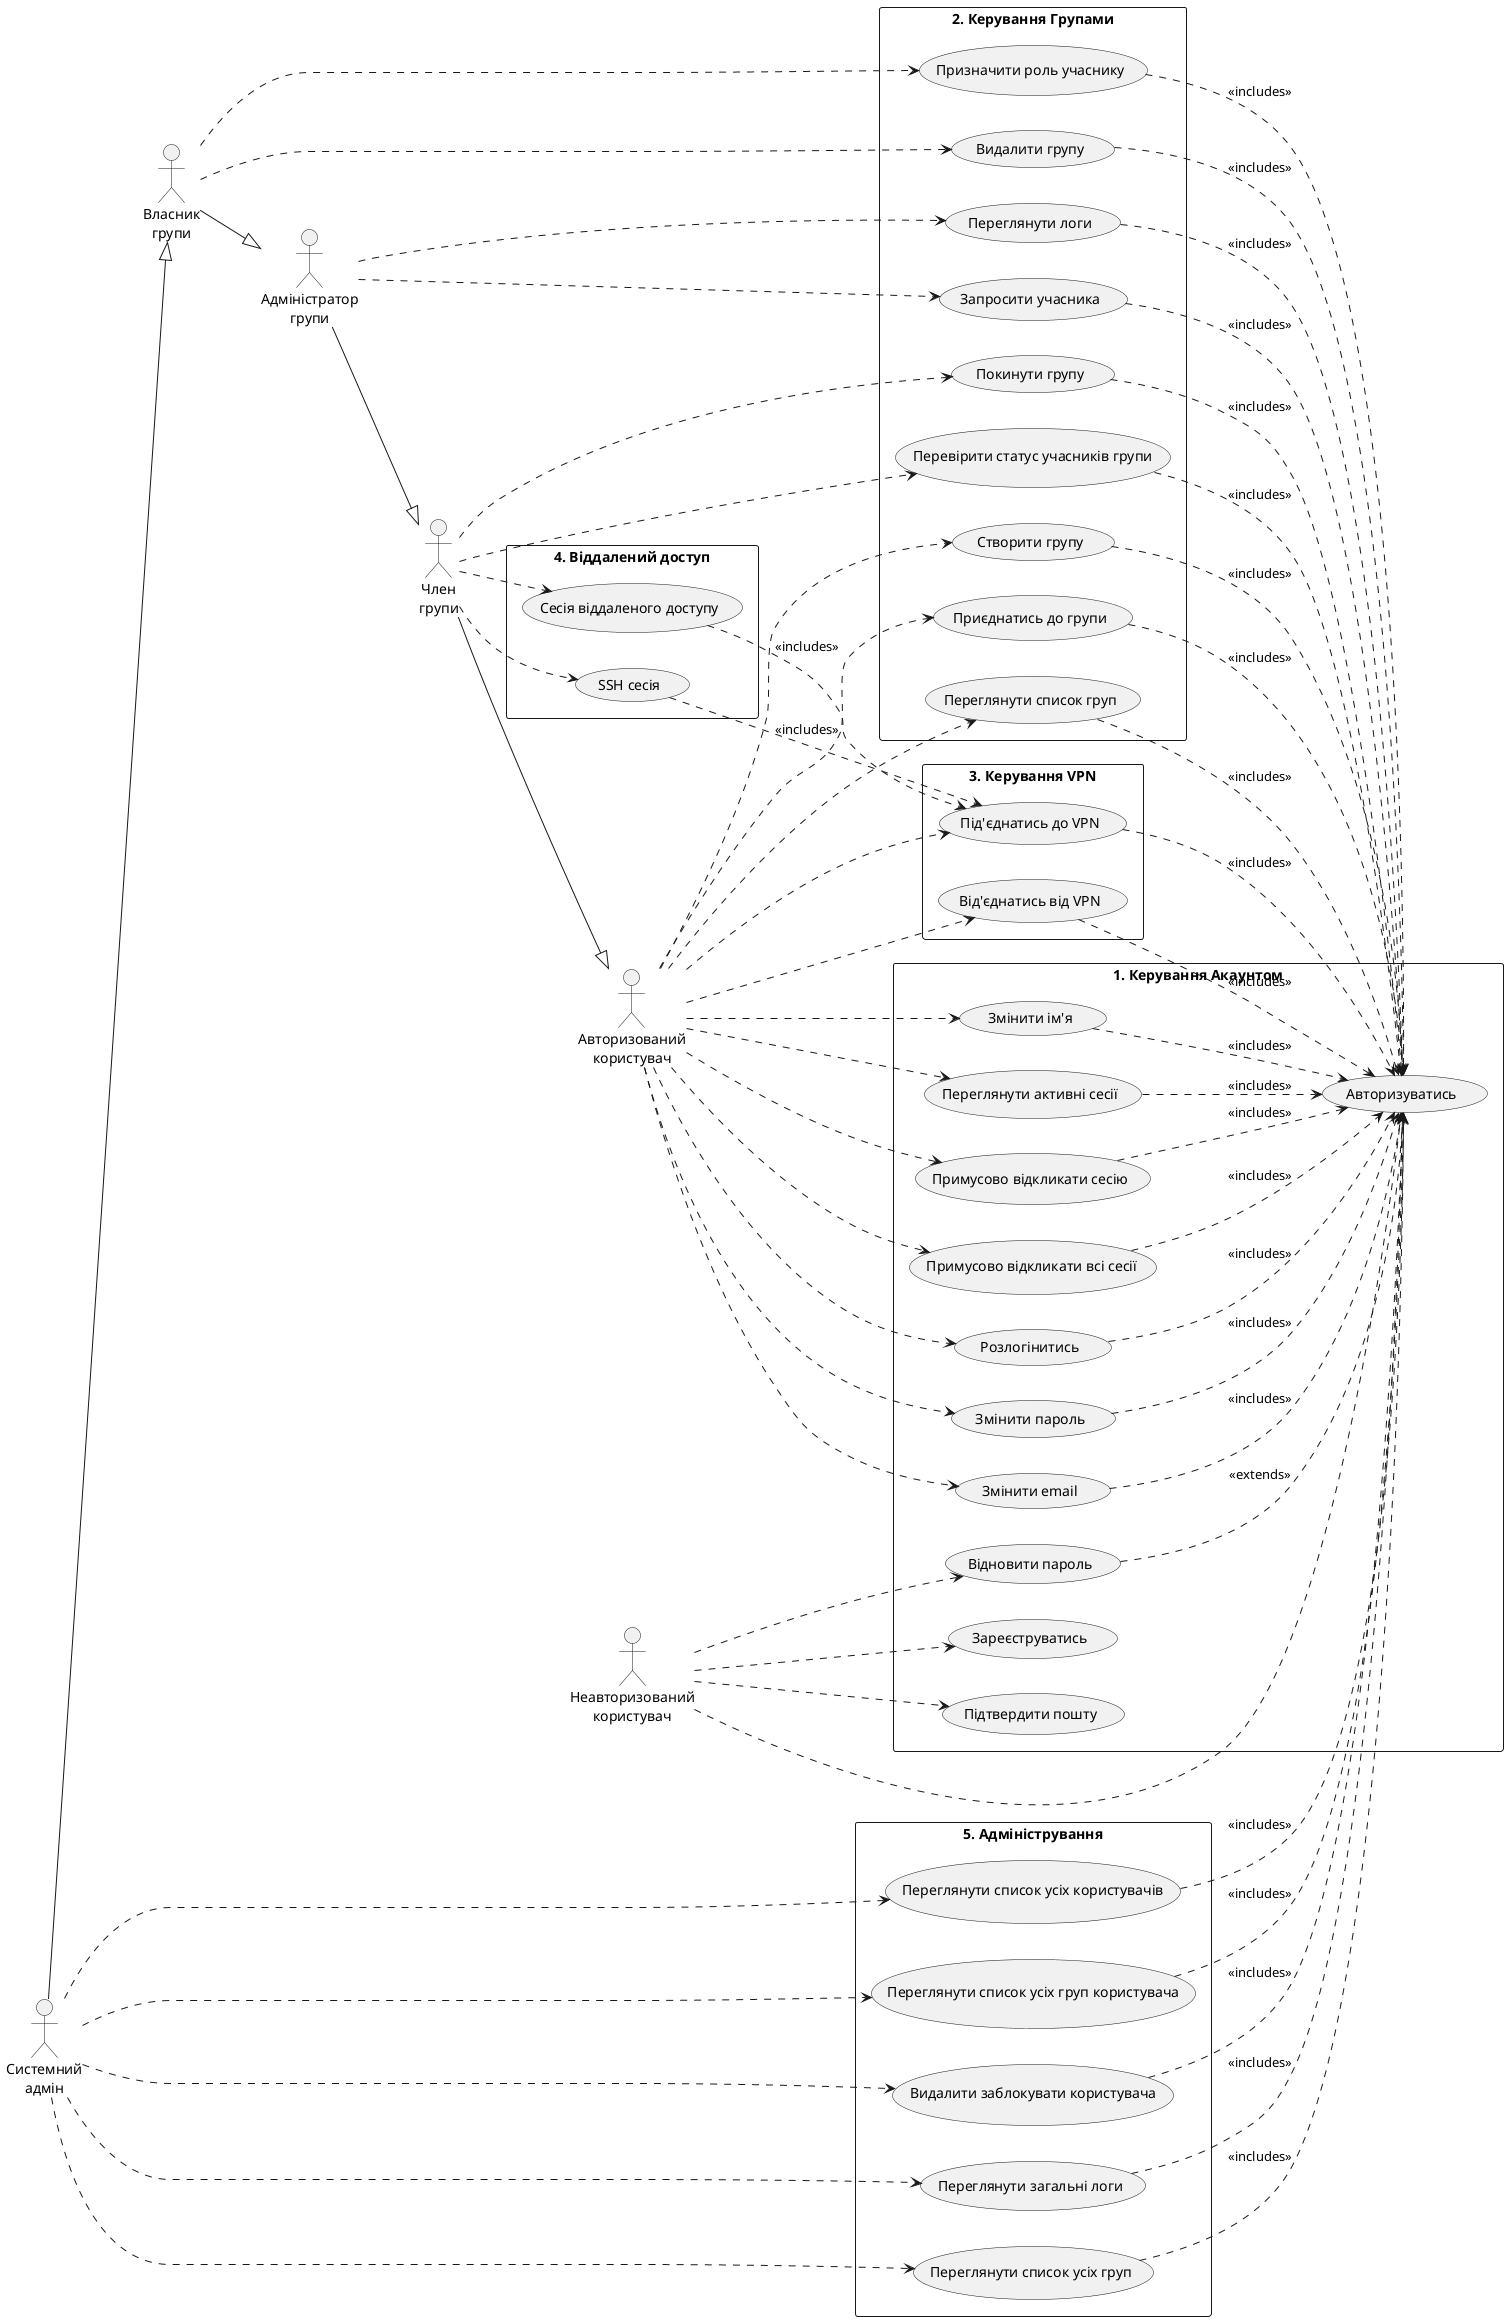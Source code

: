 @startuml use case diagram

left to right direction
skinparam packageStyle rectangle
skinparam defaultTextAlignment center

actor "Неавторизований\nкористувач" as guest
actor "Авторизований\nкористувач" as user
actor "Член\nгрупи" as groupMember
actor "Адміністратор\nгрупи" as groupAdmin
actor "Власник\nгрупи" as groupOwner
actor "Системний\nадмін" as sysAdmin

' Розбиваємо прецеденти на логічні пакети для кращої читабельності
package "1. Керування Акаунтом" {
    usecase "Зареєструватись" as UC_Register
    usecase "Підтвердити пошту" as UC_VerifyEmail
    usecase "Авторизуватись" as UC_Login
    usecase "Розлогінитись" as UC_Logout
    usecase "Відновити пароль" as UC_ResetPassword
    usecase "Змінити пароль" as UC_ChangePassword
    usecase "Змінити email" as UC_ChangeEmail
    usecase "Змінити ім'я" as UC_ChangeName
    usecase "Переглянути активні сесії" as UC_ListSessions
    usecase "Примусово відкликати сесію" as UC_RevokeSession
    usecase "Примусово відкликати всі сесії" as UC_RevokeAllSessions
}

package "2. Керування Групами" {
    usecase "Створити групу" as UC_CreateGroup
    usecase "Приєднатись до групи" as UC_JoinGroup
    usecase "Покинути групу" as UC_LeaveGroup
    usecase "Переглянути список груп" as UC_ListGroups
    usecase "Призначити роль учаснику" as UC_SetRole
    usecase "Переглянути логи" as UC_ViewLogs
    usecase "Перевірити статус учасників групи" as UC_CheckStatus
    usecase "Запросити учасника" as UC_Invite
    usecase "Видалити групу" as UC_DeleteGroup
}

package "3. Керування VPN" {
    usecase "Під'єднатись до VPN" as UC_VpnConnect
    usecase "Від'єднатись від VPN" as UC_VpnDisconnect    
}

package "4. Віддалений доступ" {
    usecase "Сесія віддаленого доступу" as UC_RemoteSession
    usecase "SSH сесія" as UC_SSH_Session
}

package "5. Адміністрування" {
    usecase "Переглянути загальні логи" as UC_ViewAllLogs
    usecase "Переглянути список усіх груп" as UC_ViewAllGroups
    usecase "Переглянути список усіх користувачів" as UC_ViewAllUsers
    usecase "Переглянути список усіх груп користувача" as UC_ViewAllUserGroups
    usecase "Видалити заблокувати користувача" as UC_RevokeUser
}

' Зв'язки користувача з прецедентами
guest ..> UC_Register
guest ..> UC_VerifyEmail
guest ..> UC_Login
guest ..> UC_ResetPassword

user ..> UC_Logout
user ..> UC_ChangeEmail
user ..> UC_ChangePassword
user ..> UC_ChangeName
user ..> UC_ListSessions
user ..> UC_RevokeSession
user ..> UC_RevokeAllSessions
user ..> UC_CreateGroup
user ..> UC_JoinGroup
user ..> UC_VpnConnect
user ..> UC_VpnDisconnect
user ..> UC_ListGroups

groupMember ..> UC_LeaveGroup
groupMember ..> UC_CheckStatus
groupMember ..> UC_RemoteSession
groupMember ..> UC_SSH_Session

groupAdmin ..> UC_Invite
groupAdmin ..> UC_ViewLogs

groupOwner ..> UC_SetRole
groupOwner ..> UC_DeleteGroup

sysAdmin ..> UC_ViewAllGroups
sysAdmin ..> UC_ViewAllLogs
sysAdmin ..> UC_ViewAllUserGroups
sysAdmin ..> UC_ViewAllUsers
sysAdmin ..> UC_RevokeUser

' Успадкування прав
sysAdmin --|> groupOwner
groupOwner --|> groupAdmin
groupAdmin --|> groupMember
groupMember --|> user

' Відношення між прецедентами

' -- Базові залежності --
UC_ResetPassword ..> UC_Login : <<extends>>
UC_VpnConnect ..> UC_Login : <<includes>>
UC_RemoteSession ..> UC_VpnConnect : <<includes>>
UC_SSH_Session ..> UC_VpnConnect : <<includes>>

' -- Керування акаунтом (вимагає авторизації) --
UC_Logout ..> UC_Login : <<includes>>
UC_ChangeEmail ..> UC_Login : <<includes>>
UC_ChangePassword ..> UC_Login : <<includes>>
UC_ChangeName ..> UC_Login : <<includes>>
UC_ListSessions ..> UC_Login : <<includes>>
UC_RevokeSession ..> UC_Login : <<includes>>
UC_RevokeAllSessions ..> UC_Login : <<includes>>

' -- Керування групами (вимагає авторизації) --
UC_CreateGroup ..> UC_Login : <<includes>>
UC_JoinGroup ..> UC_Login : <<includes>>
UC_LeaveGroup ..> UC_Login : <<includes>>
UC_ListGroups ..> UC_Login : <<includes>>
UC_CheckStatus ..> UC_Login : <<includes>>
UC_SetRole ..> UC_Login : <<includes>>
UC_ViewLogs ..> UC_Login : <<includes>>
UC_Invite ..> UC_Login : <<includes>>
UC_DeleteGroup ..> UC_Login : <<includes>>

' -- Керування VPN (вимагає авторизації) --
UC_VpnDisconnect ..> UC_Login : <<includes>>

' -- Адміністрування (вимагає авторизації) --
UC_ViewAllLogs ..> UC_Login : <<includes>>
UC_ViewAllGroups ..> UC_Login : <<includes>>
UC_ViewAllUsers ..> UC_Login : <<includes>>
UC_ViewAllUserGroups ..> UC_Login : <<includes>>
UC_RevokeUser ..> UC_Login : <<includes>>

@enduml